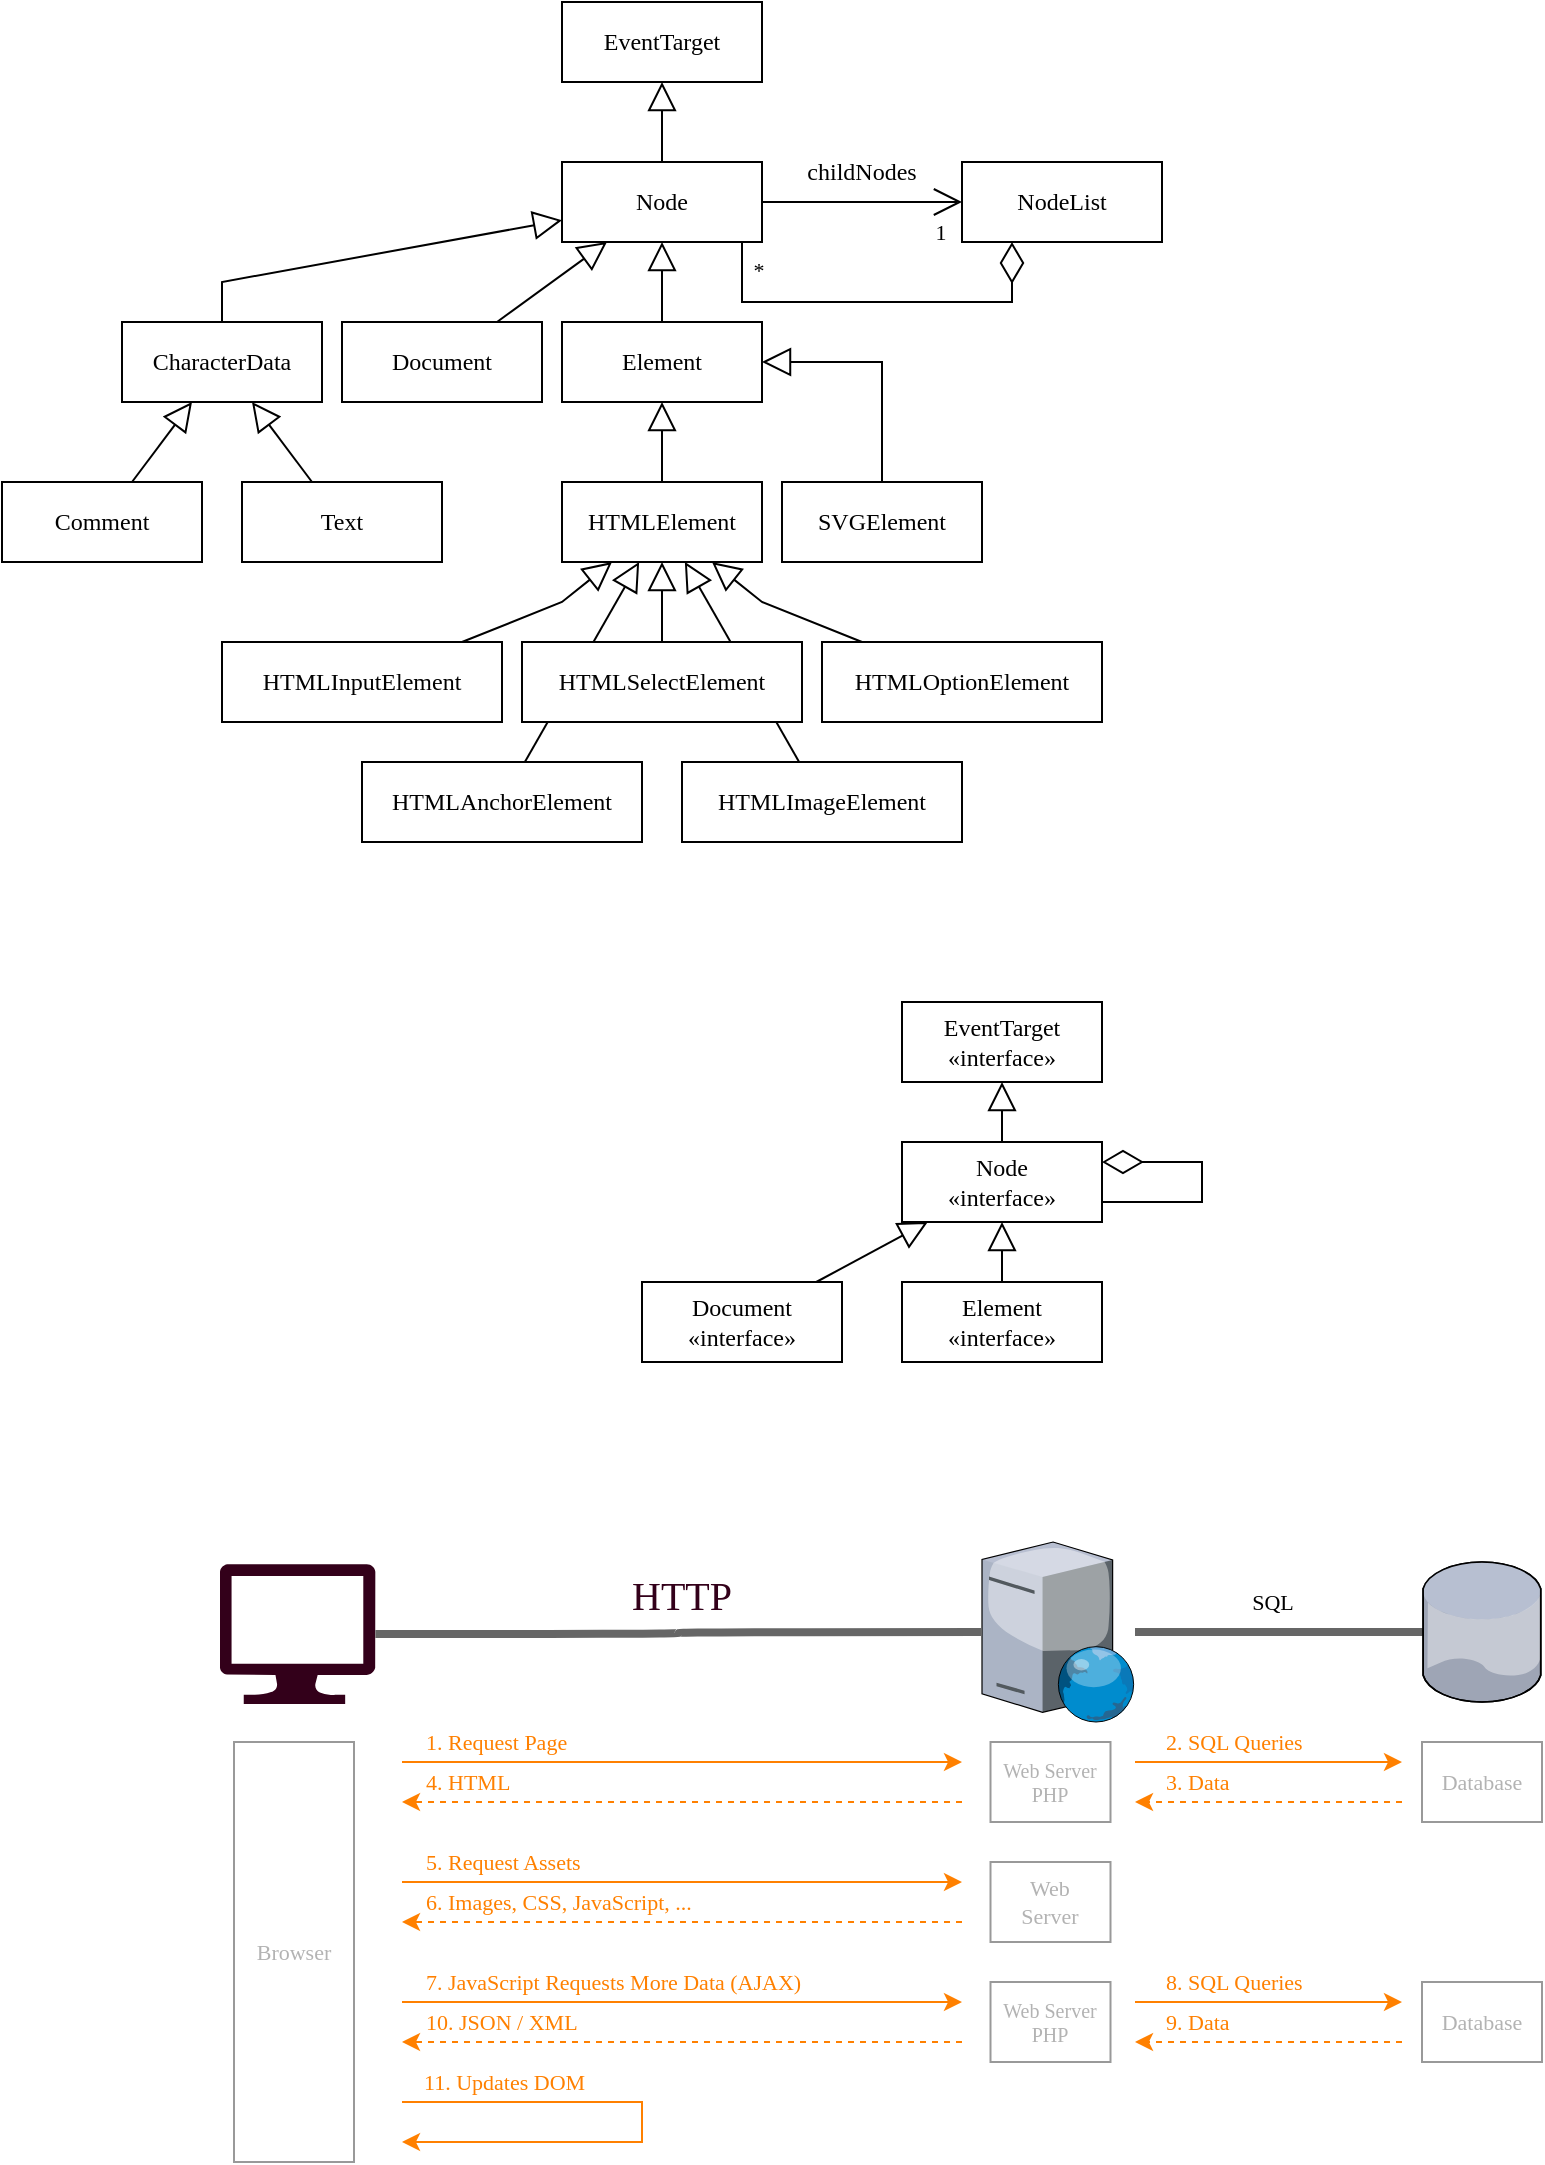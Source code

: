 <mxfile version="17.0.0" type="device"><diagram id="YXzylgIonEHs6YMEsqcd" name="Page-1"><mxGraphModel dx="970" dy="574" grid="1" gridSize="10" guides="1" tooltips="1" connect="1" arrows="1" fold="1" page="1" pageScale="1" pageWidth="850" pageHeight="1100" math="0" shadow="0"><root><mxCell id="0"/><mxCell id="1" parent="0"/><mxCell id="wE9LCYm6YEAUWkASXuaA-22" style="edgeStyle=none;rounded=0;orthogonalLoop=1;jettySize=auto;html=1;fontFamily=Poppins;fontSource=https%3A%2F%2Ffonts.googleapis.com%2Fcss%3Ffamily%3DPoppins;endArrow=block;endFill=0;startSize=12;endSize=12;" parent="1" source="wE9LCYm6YEAUWkASXuaA-7" target="wE9LCYm6YEAUWkASXuaA-3" edge="1"><mxGeometry relative="1" as="geometry"/></mxCell><mxCell id="wE9LCYm6YEAUWkASXuaA-23" style="edgeStyle=none;rounded=0;orthogonalLoop=1;jettySize=auto;html=1;fontFamily=Poppins;fontSource=https%3A%2F%2Ffonts.googleapis.com%2Fcss%3Ffamily%3DPoppins;endArrow=block;endFill=0;startSize=12;endSize=12;" parent="1" source="wE9LCYm6YEAUWkASXuaA-8" target="wE9LCYm6YEAUWkASXuaA-3" edge="1"><mxGeometry relative="1" as="geometry"/></mxCell><mxCell id="wE9LCYm6YEAUWkASXuaA-13" style="edgeStyle=orthogonalEdgeStyle;rounded=0;orthogonalLoop=1;jettySize=auto;html=1;fontFamily=Poppins;fontSource=https%3A%2F%2Ffonts.googleapis.com%2Fcss%3Ffamily%3DPoppins;endArrow=block;endFill=0;endSize=12;startSize=12;" parent="1" source="wE9LCYm6YEAUWkASXuaA-1" target="wE9LCYm6YEAUWkASXuaA-9" edge="1"><mxGeometry relative="1" as="geometry"/></mxCell><mxCell id="wE9LCYm6YEAUWkASXuaA-38" value="1" style="edgeStyle=none;rounded=0;orthogonalLoop=1;jettySize=auto;html=1;fontFamily=Poppins;fontSource=https%3A%2F%2Ffonts.googleapis.com%2Fcss%3Ffamily%3DPoppins;startArrow=none;startFill=0;endArrow=open;endFill=0;startSize=18;endSize=12;" parent="1" source="wE9LCYm6YEAUWkASXuaA-1" target="wE9LCYm6YEAUWkASXuaA-28" edge="1"><mxGeometry x="0.767" y="-15" relative="1" as="geometry"><mxPoint as="offset"/></mxGeometry></mxCell><mxCell id="wE9LCYm6YEAUWkASXuaA-1" value="Node" style="rounded=0;whiteSpace=wrap;html=1;fontFamily=Poppins;fontSource=https%3A%2F%2Ffonts.googleapis.com%2Fcss%3Ffamily%3DPoppins;" parent="1" vertex="1"><mxGeometry x="320" y="120" width="100" height="40" as="geometry"/></mxCell><mxCell id="wE9LCYm6YEAUWkASXuaA-16" style="edgeStyle=none;rounded=0;orthogonalLoop=1;jettySize=auto;html=1;fontFamily=Poppins;fontSource=https%3A%2F%2Ffonts.googleapis.com%2Fcss%3Ffamily%3DPoppins;endArrow=block;endFill=0;startSize=12;endSize=12;" parent="1" source="wE9LCYm6YEAUWkASXuaA-2" target="wE9LCYm6YEAUWkASXuaA-1" edge="1"><mxGeometry relative="1" as="geometry"/></mxCell><mxCell id="wE9LCYm6YEAUWkASXuaA-2" value="Element" style="rounded=0;whiteSpace=wrap;html=1;fontFamily=Poppins;fontSource=https%3A%2F%2Ffonts.googleapis.com%2Fcss%3Ffamily%3DPoppins;" parent="1" vertex="1"><mxGeometry x="320" y="200" width="100" height="40" as="geometry"/></mxCell><mxCell id="wE9LCYm6YEAUWkASXuaA-17" style="edgeStyle=none;rounded=0;orthogonalLoop=1;jettySize=auto;html=1;fontFamily=Poppins;fontSource=https%3A%2F%2Ffonts.googleapis.com%2Fcss%3Ffamily%3DPoppins;endArrow=block;endFill=0;startSize=12;endSize=12;" parent="1" source="wE9LCYm6YEAUWkASXuaA-3" target="wE9LCYm6YEAUWkASXuaA-2" edge="1"><mxGeometry relative="1" as="geometry"/></mxCell><mxCell id="wE9LCYm6YEAUWkASXuaA-3" value="HTMLElement" style="rounded=0;whiteSpace=wrap;html=1;fontFamily=Poppins;fontSource=https%3A%2F%2Ffonts.googleapis.com%2Fcss%3Ffamily%3DPoppins;" parent="1" vertex="1"><mxGeometry x="320" y="280" width="100" height="40" as="geometry"/></mxCell><mxCell id="wE9LCYm6YEAUWkASXuaA-20" style="edgeStyle=none;rounded=0;orthogonalLoop=1;jettySize=auto;html=1;fontFamily=Poppins;fontSource=https%3A%2F%2Ffonts.googleapis.com%2Fcss%3Ffamily%3DPoppins;endArrow=block;endFill=0;startSize=12;endSize=12;" parent="1" source="wE9LCYm6YEAUWkASXuaA-4" target="wE9LCYm6YEAUWkASXuaA-3" edge="1"><mxGeometry relative="1" as="geometry"><Array as="points"><mxPoint x="320" y="340"/></Array></mxGeometry></mxCell><mxCell id="wE9LCYm6YEAUWkASXuaA-4" value="HTMLInputElement" style="rounded=0;whiteSpace=wrap;html=1;fontFamily=Poppins;fontSource=https%3A%2F%2Ffonts.googleapis.com%2Fcss%3Ffamily%3DPoppins;" parent="1" vertex="1"><mxGeometry x="150" y="360" width="140" height="40" as="geometry"/></mxCell><mxCell id="wE9LCYm6YEAUWkASXuaA-19" style="edgeStyle=none;rounded=0;orthogonalLoop=1;jettySize=auto;html=1;fontFamily=Poppins;fontSource=https%3A%2F%2Ffonts.googleapis.com%2Fcss%3Ffamily%3DPoppins;endArrow=block;endFill=0;startSize=12;endSize=12;" parent="1" source="wE9LCYm6YEAUWkASXuaA-5" target="wE9LCYm6YEAUWkASXuaA-3" edge="1"><mxGeometry relative="1" as="geometry"/></mxCell><mxCell id="wE9LCYm6YEAUWkASXuaA-5" value="HTMLSelectElement" style="rounded=0;whiteSpace=wrap;html=1;fontFamily=Poppins;fontSource=https%3A%2F%2Ffonts.googleapis.com%2Fcss%3Ffamily%3DPoppins;" parent="1" vertex="1"><mxGeometry x="300" y="360" width="140" height="40" as="geometry"/></mxCell><mxCell id="wE9LCYm6YEAUWkASXuaA-21" style="edgeStyle=none;rounded=0;orthogonalLoop=1;jettySize=auto;html=1;fontFamily=Poppins;fontSource=https%3A%2F%2Ffonts.googleapis.com%2Fcss%3Ffamily%3DPoppins;endArrow=block;endFill=0;startSize=12;endSize=12;" parent="1" source="wE9LCYm6YEAUWkASXuaA-6" target="wE9LCYm6YEAUWkASXuaA-3" edge="1"><mxGeometry relative="1" as="geometry"><Array as="points"><mxPoint x="420" y="340"/></Array></mxGeometry></mxCell><mxCell id="wE9LCYm6YEAUWkASXuaA-6" value="HTMLOptionElement" style="rounded=0;whiteSpace=wrap;html=1;fontFamily=Poppins;fontSource=https%3A%2F%2Ffonts.googleapis.com%2Fcss%3Ffamily%3DPoppins;" parent="1" vertex="1"><mxGeometry x="450" y="360" width="140" height="40" as="geometry"/></mxCell><mxCell id="wE9LCYm6YEAUWkASXuaA-7" value="HTMLAnchorElement" style="rounded=0;whiteSpace=wrap;html=1;fontFamily=Poppins;fontSource=https%3A%2F%2Ffonts.googleapis.com%2Fcss%3Ffamily%3DPoppins;" parent="1" vertex="1"><mxGeometry x="220" y="420" width="140" height="40" as="geometry"/></mxCell><mxCell id="wE9LCYm6YEAUWkASXuaA-8" value="HTMLImageElement" style="rounded=0;whiteSpace=wrap;html=1;fontFamily=Poppins;fontSource=https%3A%2F%2Ffonts.googleapis.com%2Fcss%3Ffamily%3DPoppins;" parent="1" vertex="1"><mxGeometry x="380" y="420" width="140" height="40" as="geometry"/></mxCell><mxCell id="wE9LCYm6YEAUWkASXuaA-9" value="EventTarget" style="rounded=0;whiteSpace=wrap;html=1;fontFamily=Poppins;fontSource=https%3A%2F%2Ffonts.googleapis.com%2Fcss%3Ffamily%3DPoppins;" parent="1" vertex="1"><mxGeometry x="320" y="40" width="100" height="40" as="geometry"/></mxCell><mxCell id="wE9LCYm6YEAUWkASXuaA-14" style="rounded=0;orthogonalLoop=1;jettySize=auto;html=1;fontFamily=Poppins;fontSource=https%3A%2F%2Ffonts.googleapis.com%2Fcss%3Ffamily%3DPoppins;endArrow=block;endFill=0;startSize=12;endSize=12;" parent="1" source="wE9LCYm6YEAUWkASXuaA-10" target="wE9LCYm6YEAUWkASXuaA-40" edge="1"><mxGeometry relative="1" as="geometry"/></mxCell><mxCell id="wE9LCYm6YEAUWkASXuaA-10" value="Text" style="rounded=0;whiteSpace=wrap;html=1;fontFamily=Poppins;fontSource=https%3A%2F%2Ffonts.googleapis.com%2Fcss%3Ffamily%3DPoppins;" parent="1" vertex="1"><mxGeometry x="160" y="280" width="100" height="40" as="geometry"/></mxCell><mxCell id="wE9LCYm6YEAUWkASXuaA-15" style="edgeStyle=none;rounded=0;orthogonalLoop=1;jettySize=auto;html=1;fontFamily=Poppins;fontSource=https%3A%2F%2Ffonts.googleapis.com%2Fcss%3Ffamily%3DPoppins;endArrow=block;endFill=0;startSize=12;endSize=12;" parent="1" source="wE9LCYm6YEAUWkASXuaA-11" target="wE9LCYm6YEAUWkASXuaA-40" edge="1"><mxGeometry relative="1" as="geometry"/></mxCell><mxCell id="wE9LCYm6YEAUWkASXuaA-11" value="Comment" style="rounded=0;whiteSpace=wrap;html=1;fontFamily=Poppins;fontSource=https%3A%2F%2Ffonts.googleapis.com%2Fcss%3Ffamily%3DPoppins;" parent="1" vertex="1"><mxGeometry x="40" y="280" width="100" height="40" as="geometry"/></mxCell><mxCell id="wE9LCYm6YEAUWkASXuaA-18" style="edgeStyle=none;rounded=0;orthogonalLoop=1;jettySize=auto;html=1;fontFamily=Poppins;fontSource=https%3A%2F%2Ffonts.googleapis.com%2Fcss%3Ffamily%3DPoppins;endArrow=block;endFill=0;startSize=12;endSize=12;" parent="1" source="wE9LCYm6YEAUWkASXuaA-12" target="wE9LCYm6YEAUWkASXuaA-2" edge="1"><mxGeometry relative="1" as="geometry"><Array as="points"><mxPoint x="480" y="220"/></Array></mxGeometry></mxCell><mxCell id="wE9LCYm6YEAUWkASXuaA-12" value="SVGElement" style="rounded=0;whiteSpace=wrap;html=1;fontFamily=Poppins;fontSource=https%3A%2F%2Ffonts.googleapis.com%2Fcss%3Ffamily%3DPoppins;" parent="1" vertex="1"><mxGeometry x="430" y="280" width="100" height="40" as="geometry"/></mxCell><mxCell id="wE9LCYm6YEAUWkASXuaA-25" style="edgeStyle=none;rounded=0;orthogonalLoop=1;jettySize=auto;html=1;fontFamily=Poppins;fontSource=https%3A%2F%2Ffonts.googleapis.com%2Fcss%3Ffamily%3DPoppins;endArrow=block;endFill=0;startSize=12;endSize=12;" parent="1" source="wE9LCYm6YEAUWkASXuaA-24" target="wE9LCYm6YEAUWkASXuaA-1" edge="1"><mxGeometry relative="1" as="geometry"/></mxCell><mxCell id="wE9LCYm6YEAUWkASXuaA-24" value="Document" style="rounded=0;whiteSpace=wrap;html=1;fontFamily=Poppins;fontSource=https%3A%2F%2Ffonts.googleapis.com%2Fcss%3Ffamily%3DPoppins;" parent="1" vertex="1"><mxGeometry x="210" y="200" width="100" height="40" as="geometry"/></mxCell><mxCell id="wE9LCYm6YEAUWkASXuaA-29" value="*" style="rounded=0;orthogonalLoop=1;jettySize=auto;html=1;fontFamily=Poppins;fontSource=https%3A%2F%2Ffonts.googleapis.com%2Fcss%3Ffamily%3DPoppins;startArrow=diamondThin;startFill=0;endArrow=none;endFill=0;startSize=18;endSize=12;entryX=0.9;entryY=0.996;entryDx=0;entryDy=0;entryPerimeter=0;exitX=0.25;exitY=1;exitDx=0;exitDy=0;" parent="1" source="wE9LCYm6YEAUWkASXuaA-28" target="wE9LCYm6YEAUWkASXuaA-1" edge="1"><mxGeometry x="0.856" y="-8" relative="1" as="geometry"><Array as="points"><mxPoint x="545" y="190"/><mxPoint x="410" y="190"/></Array><mxPoint as="offset"/></mxGeometry></mxCell><mxCell id="wE9LCYm6YEAUWkASXuaA-28" value="NodeList" style="rounded=0;whiteSpace=wrap;html=1;fontFamily=Poppins;fontSource=https%3A%2F%2Ffonts.googleapis.com%2Fcss%3Ffamily%3DPoppins;" parent="1" vertex="1"><mxGeometry x="520" y="120" width="100" height="40" as="geometry"/></mxCell><mxCell id="wE9LCYm6YEAUWkASXuaA-33" style="rounded=0;orthogonalLoop=1;jettySize=auto;html=1;fontFamily=Poppins;fontSource=https%3A%2F%2Ffonts.googleapis.com%2Fcss%3Ffamily%3DPoppins;startArrow=none;startFill=0;endArrow=block;endFill=0;startSize=18;endSize=12;" parent="1" source="wE9LCYm6YEAUWkASXuaA-30" target="wE9LCYm6YEAUWkASXuaA-32" edge="1"><mxGeometry relative="1" as="geometry"/></mxCell><mxCell id="wE9LCYm6YEAUWkASXuaA-30" value="Element&lt;br&gt;«interface»" style="rounded=0;whiteSpace=wrap;html=1;fontFamily=Poppins;fontSource=https%3A%2F%2Ffonts.googleapis.com%2Fcss%3Ffamily%3DPoppins;" parent="1" vertex="1"><mxGeometry x="490" y="680" width="100" height="40" as="geometry"/></mxCell><mxCell id="wE9LCYm6YEAUWkASXuaA-34" style="rounded=0;orthogonalLoop=1;jettySize=auto;html=1;fontFamily=Poppins;fontSource=https%3A%2F%2Ffonts.googleapis.com%2Fcss%3Ffamily%3DPoppins;startArrow=none;startFill=0;endArrow=block;endFill=0;startSize=18;endSize=12;" parent="1" source="wE9LCYm6YEAUWkASXuaA-31" target="wE9LCYm6YEAUWkASXuaA-32" edge="1"><mxGeometry relative="1" as="geometry"/></mxCell><mxCell id="wE9LCYm6YEAUWkASXuaA-31" value="Document&lt;br&gt;«interface»" style="rounded=0;whiteSpace=wrap;html=1;fontFamily=Poppins;fontSource=https%3A%2F%2Ffonts.googleapis.com%2Fcss%3Ffamily%3DPoppins;" parent="1" vertex="1"><mxGeometry x="360" y="680" width="100" height="40" as="geometry"/></mxCell><mxCell id="wE9LCYm6YEAUWkASXuaA-36" style="edgeStyle=none;rounded=0;orthogonalLoop=1;jettySize=auto;html=1;fontFamily=Poppins;fontSource=https%3A%2F%2Ffonts.googleapis.com%2Fcss%3Ffamily%3DPoppins;startArrow=none;startFill=0;endArrow=block;endFill=0;startSize=18;endSize=12;" parent="1" source="wE9LCYm6YEAUWkASXuaA-32" target="wE9LCYm6YEAUWkASXuaA-35" edge="1"><mxGeometry relative="1" as="geometry"/></mxCell><mxCell id="wE9LCYm6YEAUWkASXuaA-32" value="Node&lt;br&gt;«interface»" style="rounded=0;whiteSpace=wrap;html=1;fontFamily=Poppins;fontSource=https%3A%2F%2Ffonts.googleapis.com%2Fcss%3Ffamily%3DPoppins;" parent="1" vertex="1"><mxGeometry x="490" y="610" width="100" height="40" as="geometry"/></mxCell><mxCell id="wE9LCYm6YEAUWkASXuaA-35" value="EventTarget&lt;br&gt;«interface»" style="rounded=0;whiteSpace=wrap;html=1;fontFamily=Poppins;fontSource=https%3A%2F%2Ffonts.googleapis.com%2Fcss%3Ffamily%3DPoppins;" parent="1" vertex="1"><mxGeometry x="490" y="540" width="100" height="40" as="geometry"/></mxCell><mxCell id="wE9LCYm6YEAUWkASXuaA-37" style="edgeStyle=none;rounded=0;orthogonalLoop=1;jettySize=auto;html=1;fontFamily=Poppins;fontSource=https%3A%2F%2Ffonts.googleapis.com%2Fcss%3Ffamily%3DPoppins;startArrow=diamondThin;startFill=0;endArrow=none;endFill=0;startSize=18;endSize=12;exitX=1;exitY=0.25;exitDx=0;exitDy=0;entryX=1;entryY=0.75;entryDx=0;entryDy=0;" parent="1" source="wE9LCYm6YEAUWkASXuaA-32" target="wE9LCYm6YEAUWkASXuaA-32" edge="1"><mxGeometry relative="1" as="geometry"><Array as="points"><mxPoint x="640" y="620"/><mxPoint x="640" y="640"/></Array></mxGeometry></mxCell><mxCell id="wE9LCYm6YEAUWkASXuaA-39" value="childNodes" style="text;html=1;strokeColor=none;fillColor=none;align=center;verticalAlign=middle;whiteSpace=wrap;rounded=0;fontFamily=Poppins;fontSource=https%3A%2F%2Ffonts.googleapis.com%2Fcss%3Ffamily%3DPoppins;" parent="1" vertex="1"><mxGeometry x="440" y="110" width="60" height="30" as="geometry"/></mxCell><mxCell id="wE9LCYm6YEAUWkASXuaA-41" style="edgeStyle=none;rounded=0;orthogonalLoop=1;jettySize=auto;html=1;fontFamily=Poppins;fontSource=https%3A%2F%2Ffonts.googleapis.com%2Fcss%3Ffamily%3DPoppins;startArrow=none;startFill=0;endArrow=block;endFill=0;startSize=18;endSize=12;" parent="1" source="wE9LCYm6YEAUWkASXuaA-40" target="wE9LCYm6YEAUWkASXuaA-1" edge="1"><mxGeometry relative="1" as="geometry"><Array as="points"><mxPoint x="150" y="180"/></Array></mxGeometry></mxCell><mxCell id="wE9LCYm6YEAUWkASXuaA-40" value="CharacterData" style="rounded=0;whiteSpace=wrap;html=1;fontFamily=Poppins;fontSource=https%3A%2F%2Ffonts.googleapis.com%2Fcss%3Ffamily%3DPoppins;" parent="1" vertex="1"><mxGeometry x="100" y="200" width="100" height="40" as="geometry"/></mxCell><mxCell id="oYNC4IUUZM1xYwFfNa_0-1" value="" style="group" parent="1" vertex="1" connectable="0"><mxGeometry x="148.89" y="821" width="82.22" height="70" as="geometry"/></mxCell><mxCell id="oYNC4IUUZM1xYwFfNa_0-2" value="" style="sketch=0;aspect=fixed;pointerEvents=1;shadow=0;dashed=0;html=1;strokeColor=none;labelPosition=center;verticalLabelPosition=bottom;verticalAlign=top;align=center;fillColor=#33001A;shape=mxgraph.azure.computer;fontFamily=Poppins;fontSource=https%3A%2F%2Ffonts.googleapis.com%2Fcss%3Ffamily%3DPoppins;" parent="oYNC4IUUZM1xYwFfNa_0-1" vertex="1"><mxGeometry width="77.776" height="70" as="geometry"/></mxCell><mxCell id="oYNC4IUUZM1xYwFfNa_0-3" value="SQL" style="edgeStyle=orthogonalEdgeStyle;rounded=0;orthogonalLoop=1;jettySize=auto;html=1;endArrow=none;endFill=0;strokeWidth=4;fontFamily=Poppins;fontSource=https%3A%2F%2Ffonts.googleapis.com%2Fcss%3Ffamily%3DPoppins;fillColor=#f5f5f5;strokeColor=#666666;" parent="1" source="oYNC4IUUZM1xYwFfNa_0-4" target="oYNC4IUUZM1xYwFfNa_0-8" edge="1"><mxGeometry x="-0.049" y="15" relative="1" as="geometry"><mxPoint x="580" y="950" as="targetPoint"/><mxPoint as="offset"/></mxGeometry></mxCell><mxCell id="oYNC4IUUZM1xYwFfNa_0-4" value="" style="verticalLabelPosition=bottom;sketch=0;aspect=fixed;html=1;verticalAlign=top;strokeColor=none;align=center;outlineConnect=0;shape=mxgraph.citrix.web_server;fontFamily=Lustria;fontSource=https%3A%2F%2Ffonts.googleapis.com%2Fcss%3Ffamily%3DLustria;fillColor=default;" parent="1" vertex="1"><mxGeometry x="530" y="810" width="76.5" height="90" as="geometry"/></mxCell><mxCell id="oYNC4IUUZM1xYwFfNa_0-5" style="edgeStyle=orthogonalEdgeStyle;curved=1;rounded=0;orthogonalLoop=1;jettySize=auto;html=1;fontFamily=Poppins;fontSource=https%3A%2F%2Ffonts.googleapis.com%2Fcss%3Ffamily%3DPoppins;endArrow=none;endFill=0;strokeColor=#666666;strokeWidth=4;fillColor=#f5f5f5;" parent="1" source="oYNC4IUUZM1xYwFfNa_0-2" target="oYNC4IUUZM1xYwFfNa_0-4" edge="1"><mxGeometry relative="1" as="geometry"/></mxCell><mxCell id="oYNC4IUUZM1xYwFfNa_0-6" value="HTTP" style="text;html=1;strokeColor=none;fillColor=none;align=center;verticalAlign=middle;whiteSpace=wrap;rounded=0;fontFamily=Poppins;fontSource=https%3A%2F%2Ffonts.googleapis.com%2Fcss%3Ffamily%3DPoppins;fontColor=#33001A;fontSize=20;" parent="1" vertex="1"><mxGeometry x="350" y="821" width="60" height="30" as="geometry"/></mxCell><mxCell id="oYNC4IUUZM1xYwFfNa_0-14" value="9. Data" style="edgeStyle=none;rounded=0;orthogonalLoop=1;jettySize=auto;html=1;fontFamily=Poppins;fontSource=https%3A%2F%2Ffonts.googleapis.com%2Fcss%3Ffamily%3DPoppins;fontSize=11;fontColor=#FF8000;strokeColor=#FF8000;horizontal=1;dashed=1;align=left;" parent="1" edge="1"><mxGeometry x="0.798" y="-10" relative="1" as="geometry"><mxPoint x="740" y="1060" as="sourcePoint"/><mxPoint x="606.5" y="1060" as="targetPoint"/><Array as="points"><mxPoint x="666.5" y="1060"/></Array><mxPoint as="offset"/></mxGeometry></mxCell><mxCell id="oYNC4IUUZM1xYwFfNa_0-8" value="" style="verticalLabelPosition=bottom;sketch=0;aspect=fixed;html=1;verticalAlign=top;strokeColor=none;align=center;outlineConnect=0;shape=mxgraph.citrix.database;" parent="1" vertex="1"><mxGeometry x="750.5" y="820" width="59.5" height="70" as="geometry"/></mxCell><mxCell id="oYNC4IUUZM1xYwFfNa_0-9" value="1. Request Page" style="endArrow=classic;html=1;rounded=0;align=left;fontFamily=Poppins;fontSource=https%3A%2F%2Ffonts.googleapis.com%2Fcss%3Ffamily%3DPoppins;fillColor=#fa6800;strokeColor=#FF8000;fontColor=#FF8000;" parent="1" edge="1"><mxGeometry x="-0.929" y="10" width="50" height="50" relative="1" as="geometry"><mxPoint x="240" y="920" as="sourcePoint"/><mxPoint x="520" y="920" as="targetPoint"/><mxPoint as="offset"/></mxGeometry></mxCell><mxCell id="oYNC4IUUZM1xYwFfNa_0-13" value="4. HTML" style="endArrow=classic;html=1;rounded=0;align=left;fontFamily=Poppins;fontSource=https%3A%2F%2Ffonts.googleapis.com%2Fcss%3Ffamily%3DPoppins;fillColor=#fa6800;strokeColor=#FF8000;fontColor=#FF8000;dashed=1;" parent="1" edge="1"><mxGeometry x="0.929" y="-10" width="50" height="50" relative="1" as="geometry"><mxPoint x="520" y="940" as="sourcePoint"/><mxPoint x="240" y="940" as="targetPoint"/><mxPoint as="offset"/></mxGeometry></mxCell><mxCell id="oYNC4IUUZM1xYwFfNa_0-17" value="2. SQL Queries" style="rounded=0;orthogonalLoop=1;jettySize=auto;html=1;fontFamily=Poppins;fontSource=https%3A%2F%2Ffonts.googleapis.com%2Fcss%3Ffamily%3DPoppins;fillColor=#fa6800;strokeColor=#FF8000;fontColor=#FF8000;horizontal=1;align=left;" parent="1" edge="1"><mxGeometry x="-0.798" y="10" relative="1" as="geometry"><mxPoint x="740" y="920" as="targetPoint"/><mxPoint x="606.5" y="920" as="sourcePoint"/><Array as="points"/><mxPoint as="offset"/></mxGeometry></mxCell><mxCell id="oYNC4IUUZM1xYwFfNa_0-18" value="5. Request Assets" style="endArrow=classic;html=1;rounded=0;align=left;fontFamily=Poppins;fontSource=https%3A%2F%2Ffonts.googleapis.com%2Fcss%3Ffamily%3DPoppins;fillColor=#fa6800;strokeColor=#FF8000;fontColor=#FF8000;" parent="1" edge="1"><mxGeometry x="-0.929" y="10" width="50" height="50" relative="1" as="geometry"><mxPoint x="240" y="980" as="sourcePoint"/><mxPoint x="520" y="980" as="targetPoint"/><mxPoint as="offset"/></mxGeometry></mxCell><mxCell id="oYNC4IUUZM1xYwFfNa_0-19" value="6. Images, CSS, JavaScript, ..." style="endArrow=classic;html=1;rounded=0;align=left;fontFamily=Poppins;fontSource=https%3A%2F%2Ffonts.googleapis.com%2Fcss%3Ffamily%3DPoppins;fillColor=#fa6800;strokeColor=#FF8000;fontColor=#FF8000;dashed=1;" parent="1" edge="1"><mxGeometry x="0.929" y="-10" width="50" height="50" relative="1" as="geometry"><mxPoint x="520" y="1000" as="sourcePoint"/><mxPoint x="240" y="1000" as="targetPoint"/><mxPoint as="offset"/></mxGeometry></mxCell><mxCell id="oYNC4IUUZM1xYwFfNa_0-20" value="7. JavaScript Requests More Data (AJAX)" style="endArrow=classic;html=1;rounded=0;align=left;fontFamily=Poppins;fontSource=https%3A%2F%2Ffonts.googleapis.com%2Fcss%3Ffamily%3DPoppins;fillColor=#fa6800;strokeColor=#FF8000;fontColor=#FF8000;" parent="1" edge="1"><mxGeometry x="-0.929" y="10" width="50" height="50" relative="1" as="geometry"><mxPoint x="240" y="1040" as="sourcePoint"/><mxPoint x="520" y="1040" as="targetPoint"/><mxPoint as="offset"/></mxGeometry></mxCell><mxCell id="oYNC4IUUZM1xYwFfNa_0-21" value="10. JSON / XML" style="endArrow=classic;html=1;rounded=0;align=left;fontFamily=Poppins;fontSource=https%3A%2F%2Ffonts.googleapis.com%2Fcss%3Ffamily%3DPoppins;fillColor=#fa6800;strokeColor=#FF8000;fontColor=#FF8000;dashed=1;" parent="1" edge="1"><mxGeometry x="0.929" y="-10" width="50" height="50" relative="1" as="geometry"><mxPoint x="520" y="1060" as="sourcePoint"/><mxPoint x="240" y="1060" as="targetPoint"/><mxPoint as="offset"/></mxGeometry></mxCell><mxCell id="oYNC4IUUZM1xYwFfNa_0-22" value="3. Data" style="edgeStyle=none;rounded=0;orthogonalLoop=1;jettySize=auto;html=1;fontFamily=Poppins;fontSource=https%3A%2F%2Ffonts.googleapis.com%2Fcss%3Ffamily%3DPoppins;fontSize=11;fontColor=#FF8000;strokeColor=#FF8000;horizontal=1;dashed=1;align=left;" parent="1" edge="1"><mxGeometry x="0.798" y="-10" relative="1" as="geometry"><mxPoint x="740" y="940" as="sourcePoint"/><mxPoint x="606.5" y="940" as="targetPoint"/><Array as="points"><mxPoint x="666.5" y="940"/></Array><mxPoint as="offset"/></mxGeometry></mxCell><mxCell id="oYNC4IUUZM1xYwFfNa_0-23" value="8. SQL Queries" style="rounded=0;orthogonalLoop=1;jettySize=auto;html=1;fontFamily=Poppins;fontSource=https%3A%2F%2Ffonts.googleapis.com%2Fcss%3Ffamily%3DPoppins;fillColor=#fa6800;strokeColor=#FF8000;fontColor=#FF8000;horizontal=1;align=left;" parent="1" edge="1"><mxGeometry x="-0.798" y="10" relative="1" as="geometry"><mxPoint x="740" y="1040" as="targetPoint"/><mxPoint x="606.5" y="1040" as="sourcePoint"/><Array as="points"/><mxPoint as="offset"/></mxGeometry></mxCell><mxCell id="oYNC4IUUZM1xYwFfNa_0-25" value="Web Server PHP" style="text;html=1;align=center;verticalAlign=middle;whiteSpace=wrap;rounded=0;fontFamily=Poppins;fontSource=https%3A%2F%2Ffonts.googleapis.com%2Fcss%3Ffamily%3DPoppins;fontSize=10;strokeColor=#999999;fontColor=#B3B3B3;" parent="1" vertex="1"><mxGeometry x="534.25" y="910" width="60" height="40" as="geometry"/></mxCell><mxCell id="oYNC4IUUZM1xYwFfNa_0-27" value="Database" style="text;html=1;align=center;verticalAlign=middle;whiteSpace=wrap;rounded=0;fontFamily=Poppins;fontSource=https%3A%2F%2Ffonts.googleapis.com%2Fcss%3Ffamily%3DPoppins;fontSize=11;strokeColor=#999999;fontColor=#B3B3B3;" parent="1" vertex="1"><mxGeometry x="750" y="910" width="60" height="40" as="geometry"/></mxCell><mxCell id="oYNC4IUUZM1xYwFfNa_0-28" value="Database" style="text;html=1;align=center;verticalAlign=middle;whiteSpace=wrap;rounded=0;fontFamily=Poppins;fontSource=https%3A%2F%2Ffonts.googleapis.com%2Fcss%3Ffamily%3DPoppins;fontSize=11;strokeColor=#999999;fontColor=#B3B3B3;" parent="1" vertex="1"><mxGeometry x="750" y="1030" width="60" height="40" as="geometry"/></mxCell><mxCell id="oYNC4IUUZM1xYwFfNa_0-29" value="Browser" style="text;html=1;align=center;verticalAlign=middle;whiteSpace=wrap;rounded=0;fontFamily=Poppins;fontSource=https%3A%2F%2Ffonts.googleapis.com%2Fcss%3Ffamily%3DPoppins;fontSize=11;strokeColor=#999999;fontColor=#B3B3B3;" parent="1" vertex="1"><mxGeometry x="156" y="910" width="60" height="210" as="geometry"/></mxCell><mxCell id="oYNC4IUUZM1xYwFfNa_0-30" value="Web&lt;br&gt;Server" style="text;html=1;align=center;verticalAlign=middle;whiteSpace=wrap;rounded=0;fontFamily=Poppins;fontSource=https%3A%2F%2Ffonts.googleapis.com%2Fcss%3Ffamily%3DPoppins;fontSize=11;strokeColor=#999999;fontColor=#B3B3B3;" parent="1" vertex="1"><mxGeometry x="534.25" y="970" width="60" height="40" as="geometry"/></mxCell><mxCell id="oYNC4IUUZM1xYwFfNa_0-31" value="Web Server PHP" style="text;html=1;align=center;verticalAlign=middle;whiteSpace=wrap;rounded=0;fontFamily=Poppins;fontSource=https%3A%2F%2Ffonts.googleapis.com%2Fcss%3Ffamily%3DPoppins;fontSize=10;strokeColor=#999999;fontColor=#B3B3B3;" parent="1" vertex="1"><mxGeometry x="534.25" y="1030" width="60" height="40" as="geometry"/></mxCell><mxCell id="MxlvCwTbqauIwAB4iUzb-3" value="11. Updates DOM" style="endArrow=classic;html=1;rounded=0;align=left;fontFamily=Poppins;fontSource=https%3A%2F%2Ffonts.googleapis.com%2Fcss%3Ffamily%3DPoppins;fillColor=#fa6800;strokeColor=#FF8000;fontColor=#FF8000;" edge="1" parent="1"><mxGeometry x="-0.929" y="10" width="50" height="50" relative="1" as="geometry"><mxPoint x="240" y="1090" as="sourcePoint"/><mxPoint x="240" y="1110" as="targetPoint"/><mxPoint as="offset"/><Array as="points"><mxPoint x="360" y="1090"/><mxPoint x="360" y="1110"/></Array></mxGeometry></mxCell></root></mxGraphModel></diagram></mxfile>